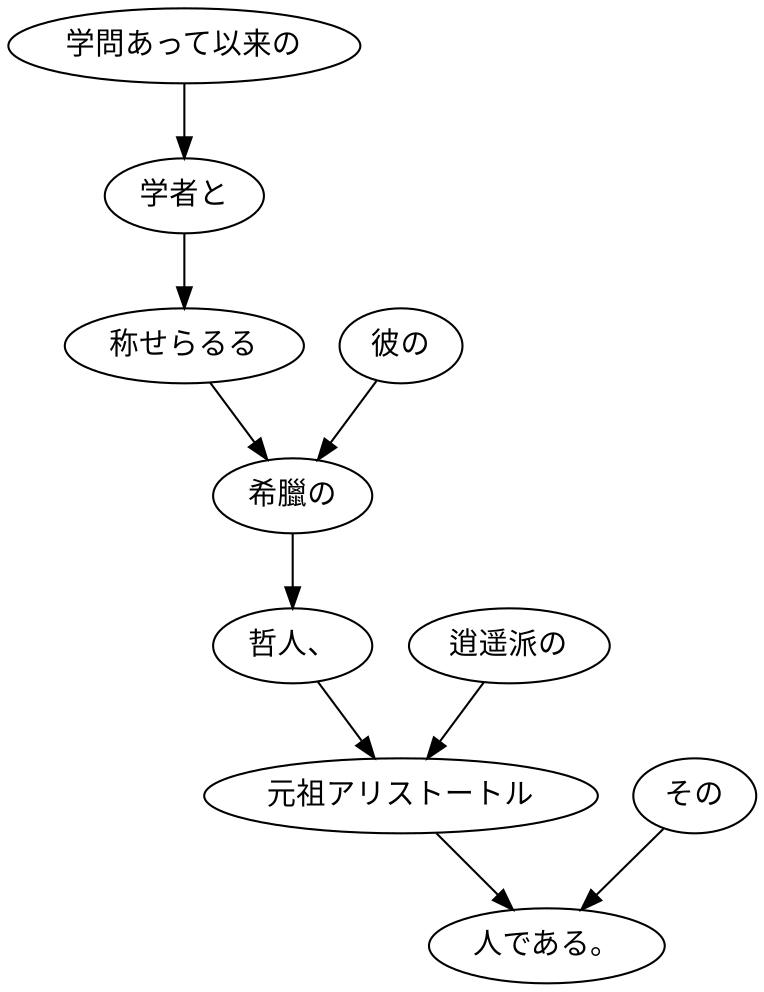digraph graph2590 {
	node0 [label="学問あって以来の"];
	node1 [label="学者と"];
	node2 [label="称せらるる"];
	node3 [label="彼の"];
	node4 [label="希臘の"];
	node5 [label="哲人、"];
	node6 [label="逍遥派の"];
	node7 [label="元祖アリストートル"];
	node8 [label="その"];
	node9 [label="人である。"];
	node0 -> node1;
	node1 -> node2;
	node2 -> node4;
	node3 -> node4;
	node4 -> node5;
	node5 -> node7;
	node6 -> node7;
	node7 -> node9;
	node8 -> node9;
}
